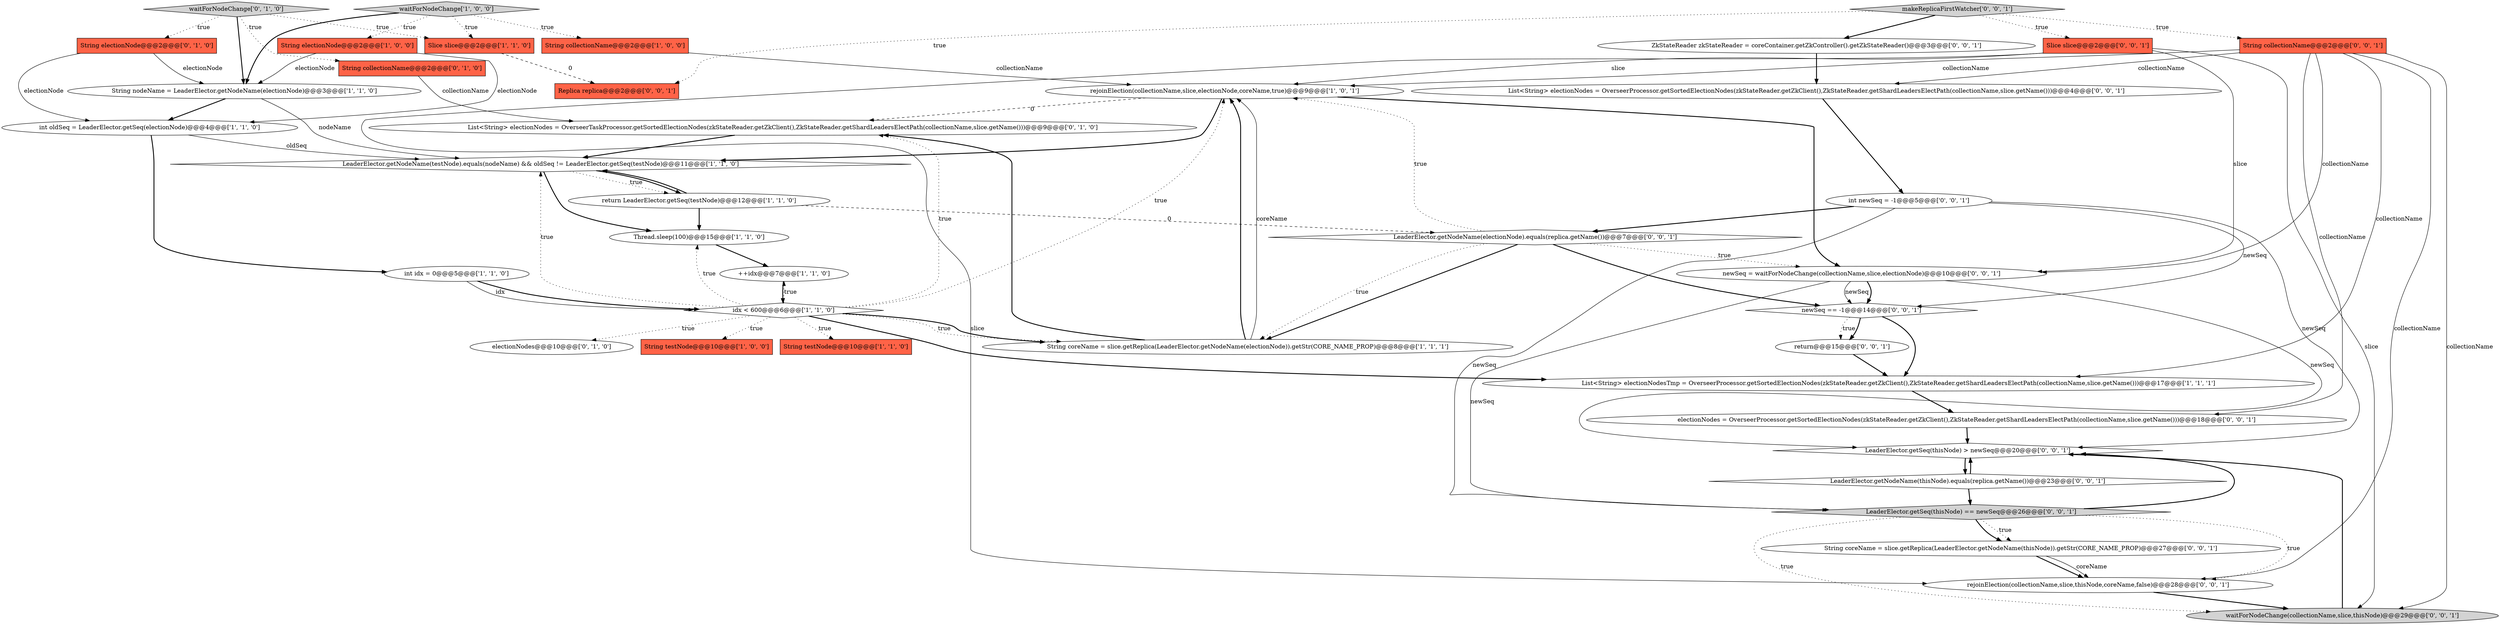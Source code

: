 digraph {
37 [style = filled, label = "return@@@15@@@['0', '0', '1']", fillcolor = white, shape = ellipse image = "AAA0AAABBB3BBB"];
19 [style = filled, label = "List<String> electionNodes = OverseerTaskProcessor.getSortedElectionNodes(zkStateReader.getZkClient(),ZkStateReader.getShardLeadersElectPath(collectionName,slice.getName()))@@@9@@@['0', '1', '0']", fillcolor = white, shape = ellipse image = "AAA1AAABBB2BBB"];
14 [style = filled, label = "String collectionName@@@2@@@['1', '0', '0']", fillcolor = tomato, shape = box image = "AAA0AAABBB1BBB"];
38 [style = filled, label = "electionNodes = OverseerProcessor.getSortedElectionNodes(zkStateReader.getZkClient(),ZkStateReader.getShardLeadersElectPath(collectionName,slice.getName()))@@@18@@@['0', '0', '1']", fillcolor = white, shape = ellipse image = "AAA0AAABBB3BBB"];
25 [style = filled, label = "Slice slice@@@2@@@['0', '0', '1']", fillcolor = tomato, shape = box image = "AAA0AAABBB3BBB"];
9 [style = filled, label = "List<String> electionNodesTmp = OverseerProcessor.getSortedElectionNodes(zkStateReader.getZkClient(),ZkStateReader.getShardLeadersElectPath(collectionName,slice.getName()))@@@17@@@['1', '1', '1']", fillcolor = white, shape = ellipse image = "AAA0AAABBB1BBB"];
11 [style = filled, label = "String nodeName = LeaderElector.getNodeName(electionNode)@@@3@@@['1', '1', '0']", fillcolor = white, shape = ellipse image = "AAA0AAABBB1BBB"];
21 [style = filled, label = "waitForNodeChange['0', '1', '0']", fillcolor = lightgray, shape = diamond image = "AAA0AAABBB2BBB"];
24 [style = filled, label = "String collectionName@@@2@@@['0', '0', '1']", fillcolor = tomato, shape = box image = "AAA0AAABBB3BBB"];
3 [style = filled, label = "String testNode@@@10@@@['1', '0', '0']", fillcolor = tomato, shape = box image = "AAA0AAABBB1BBB"];
7 [style = filled, label = "waitForNodeChange['1', '0', '0']", fillcolor = lightgray, shape = diamond image = "AAA0AAABBB1BBB"];
12 [style = filled, label = "LeaderElector.getNodeName(testNode).equals(nodeName) && oldSeq != LeaderElector.getSeq(testNode)@@@11@@@['1', '1', '0']", fillcolor = white, shape = diamond image = "AAA0AAABBB1BBB"];
26 [style = filled, label = "LeaderElector.getSeq(thisNode) == newSeq@@@26@@@['0', '0', '1']", fillcolor = lightgray, shape = diamond image = "AAA0AAABBB3BBB"];
15 [style = filled, label = "Slice slice@@@2@@@['1', '1', '0']", fillcolor = tomato, shape = box image = "AAA0AAABBB1BBB"];
36 [style = filled, label = "List<String> electionNodes = OverseerProcessor.getSortedElectionNodes(zkStateReader.getZkClient(),ZkStateReader.getShardLeadersElectPath(collectionName,slice.getName()))@@@4@@@['0', '0', '1']", fillcolor = white, shape = ellipse image = "AAA0AAABBB3BBB"];
1 [style = filled, label = "++idx@@@7@@@['1', '1', '0']", fillcolor = white, shape = ellipse image = "AAA0AAABBB1BBB"];
4 [style = filled, label = "String testNode@@@10@@@['1', '1', '0']", fillcolor = tomato, shape = box image = "AAA0AAABBB1BBB"];
0 [style = filled, label = "Thread.sleep(100)@@@15@@@['1', '1', '0']", fillcolor = white, shape = ellipse image = "AAA0AAABBB1BBB"];
39 [style = filled, label = "LeaderElector.getSeq(thisNode) > newSeq@@@20@@@['0', '0', '1']", fillcolor = white, shape = diamond image = "AAA0AAABBB3BBB"];
5 [style = filled, label = "int oldSeq = LeaderElector.getSeq(electionNode)@@@4@@@['1', '1', '0']", fillcolor = white, shape = ellipse image = "AAA0AAABBB1BBB"];
18 [style = filled, label = "electionNodes@@@10@@@['0', '1', '0']", fillcolor = white, shape = ellipse image = "AAA0AAABBB2BBB"];
31 [style = filled, label = "String coreName = slice.getReplica(LeaderElector.getNodeName(thisNode)).getStr(CORE_NAME_PROP)@@@27@@@['0', '0', '1']", fillcolor = white, shape = ellipse image = "AAA0AAABBB3BBB"];
33 [style = filled, label = "LeaderElector.getNodeName(electionNode).equals(replica.getName())@@@7@@@['0', '0', '1']", fillcolor = white, shape = diamond image = "AAA0AAABBB3BBB"];
16 [style = filled, label = "String coreName = slice.getReplica(LeaderElector.getNodeName(electionNode)).getStr(CORE_NAME_PROP)@@@8@@@['1', '1', '1']", fillcolor = white, shape = ellipse image = "AAA0AAABBB1BBB"];
27 [style = filled, label = "Replica replica@@@2@@@['0', '0', '1']", fillcolor = tomato, shape = box image = "AAA0AAABBB3BBB"];
23 [style = filled, label = "newSeq == -1@@@14@@@['0', '0', '1']", fillcolor = white, shape = diamond image = "AAA0AAABBB3BBB"];
6 [style = filled, label = "int idx = 0@@@5@@@['1', '1', '0']", fillcolor = white, shape = ellipse image = "AAA0AAABBB1BBB"];
22 [style = filled, label = "ZkStateReader zkStateReader = coreContainer.getZkController().getZkStateReader()@@@3@@@['0', '0', '1']", fillcolor = white, shape = ellipse image = "AAA0AAABBB3BBB"];
17 [style = filled, label = "String electionNode@@@2@@@['0', '1', '0']", fillcolor = tomato, shape = box image = "AAA0AAABBB2BBB"];
8 [style = filled, label = "return LeaderElector.getSeq(testNode)@@@12@@@['1', '1', '0']", fillcolor = white, shape = ellipse image = "AAA0AAABBB1BBB"];
10 [style = filled, label = "idx < 600@@@6@@@['1', '1', '0']", fillcolor = white, shape = diamond image = "AAA0AAABBB1BBB"];
29 [style = filled, label = "int newSeq = -1@@@5@@@['0', '0', '1']", fillcolor = white, shape = ellipse image = "AAA0AAABBB3BBB"];
28 [style = filled, label = "makeReplicaFirstWatcher['0', '0', '1']", fillcolor = lightgray, shape = diamond image = "AAA0AAABBB3BBB"];
30 [style = filled, label = "LeaderElector.getNodeName(thisNode).equals(replica.getName())@@@23@@@['0', '0', '1']", fillcolor = white, shape = diamond image = "AAA0AAABBB3BBB"];
32 [style = filled, label = "rejoinElection(collectionName,slice,thisNode,coreName,false)@@@28@@@['0', '0', '1']", fillcolor = white, shape = ellipse image = "AAA0AAABBB3BBB"];
35 [style = filled, label = "waitForNodeChange(collectionName,slice,thisNode)@@@29@@@['0', '0', '1']", fillcolor = lightgray, shape = ellipse image = "AAA0AAABBB3BBB"];
2 [style = filled, label = "String electionNode@@@2@@@['1', '0', '0']", fillcolor = tomato, shape = box image = "AAA0AAABBB1BBB"];
20 [style = filled, label = "String collectionName@@@2@@@['0', '1', '0']", fillcolor = tomato, shape = box image = "AAA0AAABBB2BBB"];
34 [style = filled, label = "newSeq = waitForNodeChange(collectionName,slice,electionNode)@@@10@@@['0', '0', '1']", fillcolor = white, shape = ellipse image = "AAA0AAABBB3BBB"];
13 [style = filled, label = "rejoinElection(collectionName,slice,electionNode,coreName,true)@@@9@@@['1', '0', '1']", fillcolor = white, shape = ellipse image = "AAA0AAABBB1BBB"];
23->9 [style = bold, label=""];
2->11 [style = solid, label="electionNode"];
23->37 [style = dotted, label="true"];
25->34 [style = solid, label="slice"];
10->12 [style = dotted, label="true"];
24->36 [style = solid, label="collectionName"];
34->23 [style = bold, label=""];
34->26 [style = solid, label="newSeq"];
7->11 [style = bold, label=""];
16->13 [style = bold, label=""];
13->34 [style = bold, label=""];
31->32 [style = bold, label=""];
28->22 [style = bold, label=""];
13->12 [style = bold, label=""];
5->12 [style = solid, label="oldSeq"];
33->23 [style = bold, label=""];
7->15 [style = dotted, label="true"];
39->30 [style = bold, label=""];
29->33 [style = bold, label=""];
28->24 [style = dotted, label="true"];
5->6 [style = bold, label=""];
38->39 [style = bold, label=""];
33->13 [style = dotted, label="true"];
12->0 [style = bold, label=""];
30->26 [style = bold, label=""];
10->13 [style = dotted, label="true"];
1->10 [style = bold, label=""];
10->3 [style = dotted, label="true"];
34->23 [style = solid, label="newSeq"];
29->23 [style = solid, label="newSeq"];
8->33 [style = dashed, label="0"];
13->19 [style = dashed, label="0"];
33->16 [style = dotted, label="true"];
21->17 [style = dotted, label="true"];
10->0 [style = dotted, label="true"];
21->20 [style = dotted, label="true"];
21->15 [style = dotted, label="true"];
10->16 [style = dotted, label="true"];
12->8 [style = dotted, label="true"];
28->25 [style = dotted, label="true"];
7->14 [style = dotted, label="true"];
22->36 [style = bold, label=""];
24->9 [style = solid, label="collectionName"];
10->19 [style = dotted, label="true"];
9->38 [style = bold, label=""];
20->19 [style = solid, label="collectionName"];
17->11 [style = solid, label="electionNode"];
26->39 [style = bold, label=""];
10->16 [style = bold, label=""];
7->2 [style = dotted, label="true"];
21->11 [style = bold, label=""];
2->5 [style = solid, label="electionNode"];
31->32 [style = solid, label="coreName"];
14->13 [style = solid, label="collectionName"];
24->38 [style = solid, label="collectionName"];
10->1 [style = dotted, label="true"];
8->0 [style = bold, label=""];
16->19 [style = bold, label=""];
28->27 [style = dotted, label="true"];
25->32 [style = solid, label="slice"];
29->26 [style = solid, label="newSeq"];
25->35 [style = solid, label="slice"];
16->13 [style = solid, label="coreName"];
29->39 [style = solid, label="newSeq"];
33->34 [style = dotted, label="true"];
26->32 [style = dotted, label="true"];
23->37 [style = bold, label=""];
37->9 [style = bold, label=""];
15->27 [style = dashed, label="0"];
12->8 [style = bold, label=""];
24->35 [style = solid, label="collectionName"];
24->13 [style = solid, label="collectionName"];
11->12 [style = solid, label="nodeName"];
11->5 [style = bold, label=""];
24->34 [style = solid, label="collectionName"];
30->39 [style = bold, label=""];
34->39 [style = solid, label="newSeq"];
8->12 [style = bold, label=""];
36->29 [style = bold, label=""];
10->9 [style = bold, label=""];
26->31 [style = bold, label=""];
35->39 [style = bold, label=""];
0->1 [style = bold, label=""];
33->16 [style = bold, label=""];
25->13 [style = solid, label="slice"];
6->10 [style = bold, label=""];
32->35 [style = bold, label=""];
10->18 [style = dotted, label="true"];
10->4 [style = dotted, label="true"];
6->10 [style = solid, label="idx"];
24->32 [style = solid, label="collectionName"];
19->12 [style = bold, label=""];
26->35 [style = dotted, label="true"];
26->31 [style = dotted, label="true"];
17->5 [style = solid, label="electionNode"];
}
